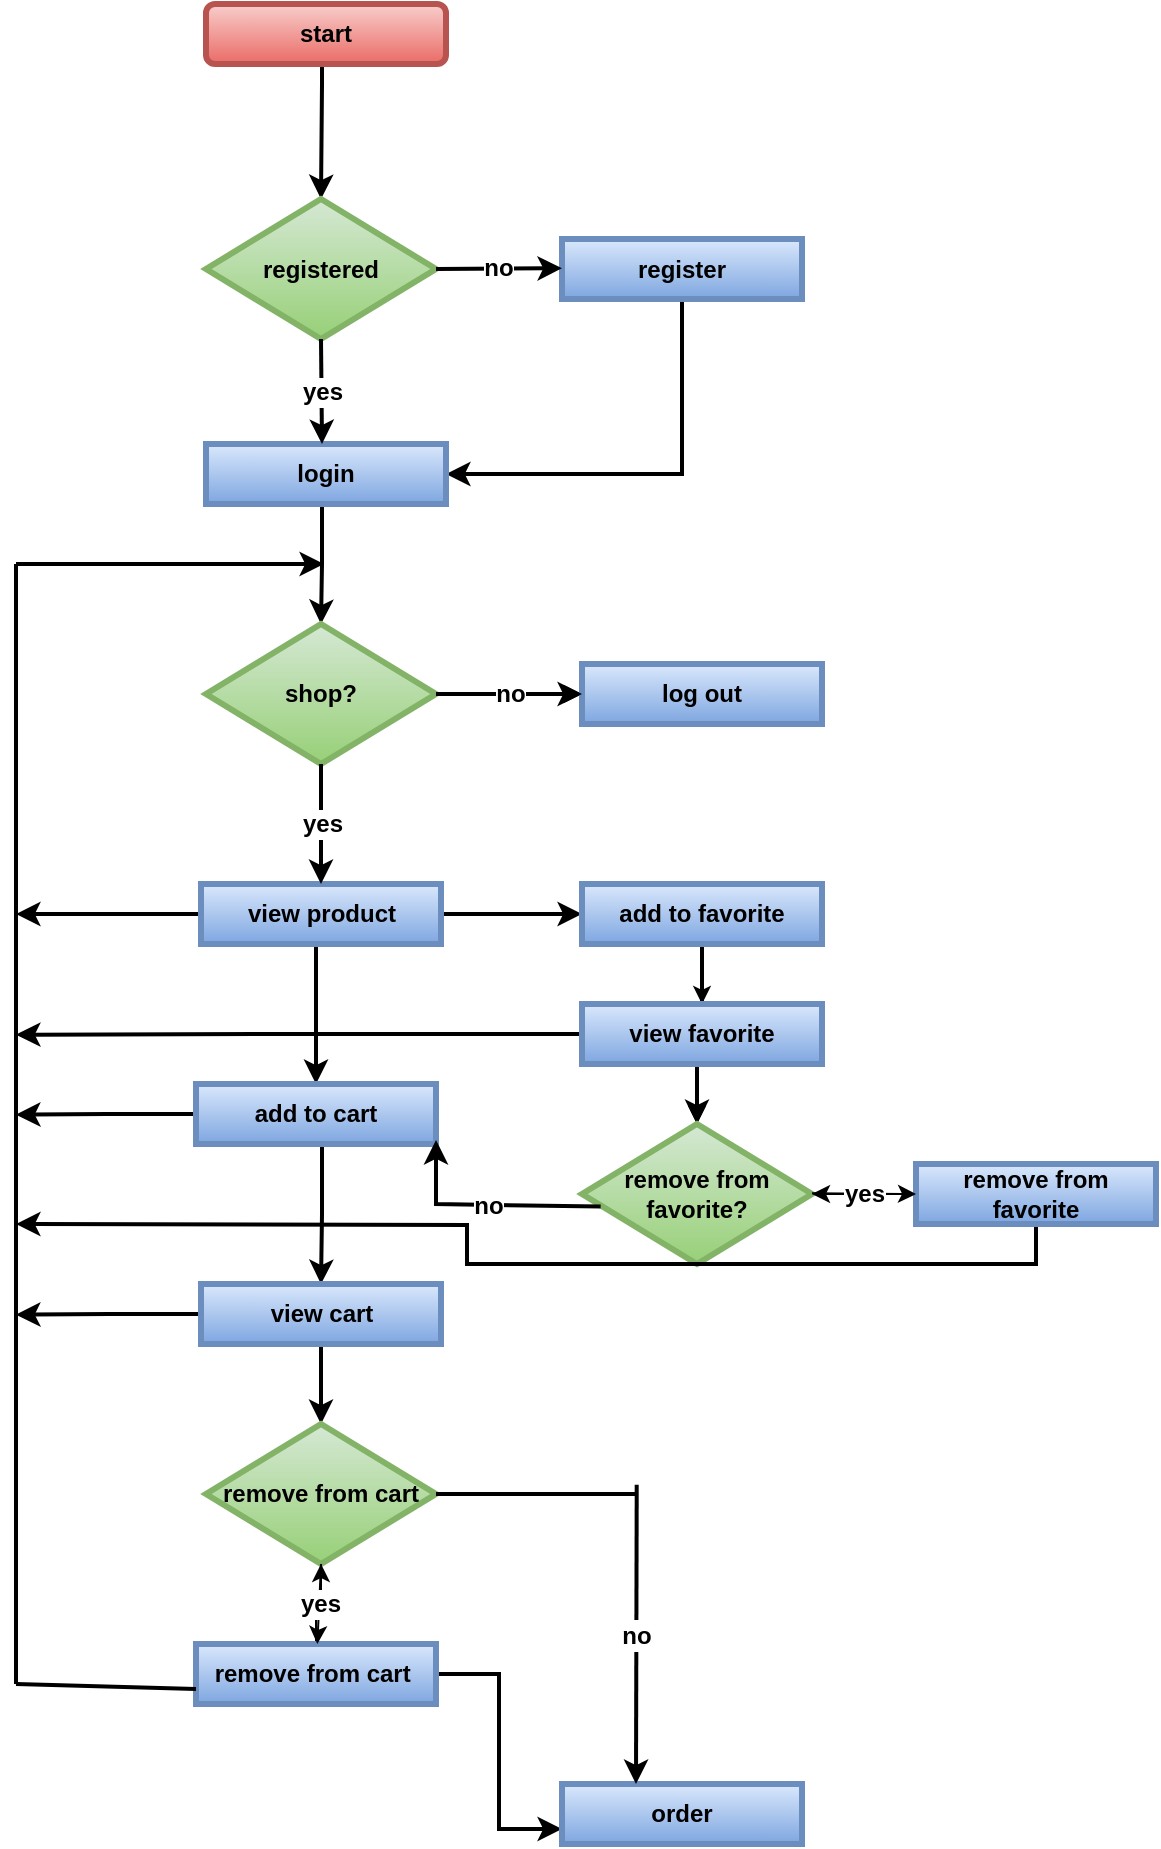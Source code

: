 <mxfile version="20.3.6" type="device"><diagram id="C5RBs43oDa-KdzZeNtuy" name="Page-1"><mxGraphModel dx="1153" dy="1812" grid="1" gridSize="10" guides="1" tooltips="1" connect="1" arrows="1" fold="1" page="1" pageScale="1" pageWidth="827" pageHeight="1169" math="0" shadow="0"><root><mxCell id="WIyWlLk6GJQsqaUBKTNV-0"/><mxCell id="WIyWlLk6GJQsqaUBKTNV-1" parent="WIyWlLk6GJQsqaUBKTNV-0"/><mxCell id="JMpRwyH6uLkN6piNXVWr-19" style="edgeStyle=orthogonalEdgeStyle;rounded=0;orthogonalLoop=1;jettySize=auto;html=1;exitX=0.5;exitY=1;exitDx=0;exitDy=0;entryX=0.5;entryY=0;entryDx=0;entryDy=0;fontStyle=1;fontSize=12;strokeWidth=2;" edge="1" parent="WIyWlLk6GJQsqaUBKTNV-1" source="JMpRwyH6uLkN6piNXVWr-3" target="JMpRwyH6uLkN6piNXVWr-4"><mxGeometry relative="1" as="geometry"><Array as="points"><mxPoint x="293" y="40"/><mxPoint x="293" y="70"/></Array></mxGeometry></mxCell><mxCell id="JMpRwyH6uLkN6piNXVWr-3" value="start" style="rounded=1;whiteSpace=wrap;html=1;fillColor=#f8cecc;strokeColor=#b85450;gradientColor=#ea6b66;fontStyle=1;fontSize=12;strokeWidth=3;" vertex="1" parent="WIyWlLk6GJQsqaUBKTNV-1"><mxGeometry x="235" width="120" height="30" as="geometry"/></mxCell><mxCell id="JMpRwyH6uLkN6piNXVWr-4" value="registered" style="rhombus;whiteSpace=wrap;html=1;fillColor=#d5e8d4;gradientColor=#97d077;strokeColor=#82b366;fontStyle=1;fontSize=12;strokeWidth=3;" vertex="1" parent="WIyWlLk6GJQsqaUBKTNV-1"><mxGeometry x="235" y="97.5" width="115" height="70" as="geometry"/></mxCell><mxCell id="JMpRwyH6uLkN6piNXVWr-27" style="edgeStyle=orthogonalEdgeStyle;rounded=0;orthogonalLoop=1;jettySize=auto;html=1;exitX=0.5;exitY=1;exitDx=0;exitDy=0;entryX=1;entryY=0.5;entryDx=0;entryDy=0;fontStyle=1;fontSize=12;strokeWidth=2;" edge="1" parent="WIyWlLk6GJQsqaUBKTNV-1" source="JMpRwyH6uLkN6piNXVWr-5" target="JMpRwyH6uLkN6piNXVWr-6"><mxGeometry relative="1" as="geometry"/></mxCell><mxCell id="JMpRwyH6uLkN6piNXVWr-5" value="register" style="rounded=0;whiteSpace=wrap;html=1;fillColor=#dae8fc;gradientColor=#7ea6e0;strokeColor=#6c8ebf;fontStyle=1;fontSize=12;strokeWidth=3;" vertex="1" parent="WIyWlLk6GJQsqaUBKTNV-1"><mxGeometry x="413" y="117.5" width="120" height="30" as="geometry"/></mxCell><mxCell id="JMpRwyH6uLkN6piNXVWr-29" style="edgeStyle=orthogonalEdgeStyle;rounded=0;orthogonalLoop=1;jettySize=auto;html=1;exitX=0.5;exitY=1;exitDx=0;exitDy=0;entryX=0.5;entryY=0;entryDx=0;entryDy=0;fontStyle=1;fontSize=12;strokeWidth=2;" edge="1" parent="WIyWlLk6GJQsqaUBKTNV-1" source="JMpRwyH6uLkN6piNXVWr-6" target="JMpRwyH6uLkN6piNXVWr-7"><mxGeometry relative="1" as="geometry"><Array as="points"><mxPoint x="293" y="250"/><mxPoint x="293" y="280"/></Array></mxGeometry></mxCell><mxCell id="JMpRwyH6uLkN6piNXVWr-6" value="login" style="rounded=0;whiteSpace=wrap;html=1;fillColor=#dae8fc;gradientColor=#7ea6e0;strokeColor=#6c8ebf;fontStyle=1;fontSize=12;strokeWidth=3;" vertex="1" parent="WIyWlLk6GJQsqaUBKTNV-1"><mxGeometry x="235" y="220" width="120" height="30" as="geometry"/></mxCell><mxCell id="JMpRwyH6uLkN6piNXVWr-26" value="" style="edgeStyle=orthogonalEdgeStyle;rounded=0;orthogonalLoop=1;jettySize=auto;html=1;fontStyle=1;fontSize=12;" edge="1" parent="WIyWlLk6GJQsqaUBKTNV-1" source="JMpRwyH6uLkN6piNXVWr-7" target="JMpRwyH6uLkN6piNXVWr-8"><mxGeometry relative="1" as="geometry"/></mxCell><mxCell id="JMpRwyH6uLkN6piNXVWr-7" value="shop?" style="rhombus;whiteSpace=wrap;html=1;fillColor=#d5e8d4;gradientColor=#97d077;strokeColor=#82b366;fontStyle=1;fontSize=12;strokeWidth=3;" vertex="1" parent="WIyWlLk6GJQsqaUBKTNV-1"><mxGeometry x="235" y="310" width="115" height="70" as="geometry"/></mxCell><mxCell id="JMpRwyH6uLkN6piNXVWr-8" value="log out" style="rounded=0;whiteSpace=wrap;html=1;fillColor=#dae8fc;gradientColor=#7ea6e0;strokeColor=#6c8ebf;fontStyle=1;fontSize=12;strokeWidth=3;" vertex="1" parent="WIyWlLk6GJQsqaUBKTNV-1"><mxGeometry x="423" y="330" width="120" height="30" as="geometry"/></mxCell><mxCell id="JMpRwyH6uLkN6piNXVWr-46" style="edgeStyle=orthogonalEdgeStyle;rounded=0;orthogonalLoop=1;jettySize=auto;html=1;exitX=0;exitY=0.5;exitDx=0;exitDy=0;fontStyle=1;fontSize=12;strokeWidth=2;" edge="1" parent="WIyWlLk6GJQsqaUBKTNV-1" source="JMpRwyH6uLkN6piNXVWr-9"><mxGeometry relative="1" as="geometry"><mxPoint x="140" y="455" as="targetPoint"/><Array as="points"><mxPoint x="160" y="455"/><mxPoint x="160" y="455"/></Array></mxGeometry></mxCell><mxCell id="JMpRwyH6uLkN6piNXVWr-48" style="edgeStyle=orthogonalEdgeStyle;rounded=0;orthogonalLoop=1;jettySize=auto;html=1;exitX=0.5;exitY=1;exitDx=0;exitDy=0;entryX=0.5;entryY=0;entryDx=0;entryDy=0;fontStyle=1;fontSize=12;strokeWidth=2;" edge="1" parent="WIyWlLk6GJQsqaUBKTNV-1" source="JMpRwyH6uLkN6piNXVWr-9" target="JMpRwyH6uLkN6piNXVWr-11"><mxGeometry relative="1" as="geometry"><Array as="points"><mxPoint x="290" y="470"/></Array></mxGeometry></mxCell><mxCell id="JMpRwyH6uLkN6piNXVWr-51" style="edgeStyle=orthogonalEdgeStyle;rounded=0;orthogonalLoop=1;jettySize=auto;html=1;exitX=1;exitY=0.5;exitDx=0;exitDy=0;entryX=0;entryY=0.5;entryDx=0;entryDy=0;fontStyle=1;fontSize=12;strokeWidth=2;" edge="1" parent="WIyWlLk6GJQsqaUBKTNV-1" source="JMpRwyH6uLkN6piNXVWr-9" target="JMpRwyH6uLkN6piNXVWr-10"><mxGeometry relative="1" as="geometry"/></mxCell><mxCell id="JMpRwyH6uLkN6piNXVWr-9" value="view product" style="rounded=0;whiteSpace=wrap;html=1;fillColor=#dae8fc;gradientColor=#7ea6e0;strokeColor=#6c8ebf;fontStyle=1;fontSize=12;strokeWidth=3;" vertex="1" parent="WIyWlLk6GJQsqaUBKTNV-1"><mxGeometry x="232.5" y="440" width="120" height="30" as="geometry"/></mxCell><mxCell id="JMpRwyH6uLkN6piNXVWr-52" style="edgeStyle=orthogonalEdgeStyle;rounded=0;orthogonalLoop=1;jettySize=auto;html=1;exitX=0.5;exitY=1;exitDx=0;exitDy=0;entryX=0.5;entryY=0;entryDx=0;entryDy=0;fontStyle=1;fontSize=12;" edge="1" parent="WIyWlLk6GJQsqaUBKTNV-1" source="JMpRwyH6uLkN6piNXVWr-10" target="JMpRwyH6uLkN6piNXVWr-12"><mxGeometry relative="1" as="geometry"/></mxCell><mxCell id="JMpRwyH6uLkN6piNXVWr-72" value="" style="edgeStyle=orthogonalEdgeStyle;rounded=0;orthogonalLoop=1;jettySize=auto;html=1;strokeWidth=2;fontSize=12;" edge="1" parent="WIyWlLk6GJQsqaUBKTNV-1" source="JMpRwyH6uLkN6piNXVWr-10" target="JMpRwyH6uLkN6piNXVWr-13"><mxGeometry relative="1" as="geometry"/></mxCell><mxCell id="JMpRwyH6uLkN6piNXVWr-10" value="add to favorite" style="rounded=0;whiteSpace=wrap;html=1;fillColor=#dae8fc;gradientColor=#7ea6e0;strokeColor=#6c8ebf;fontStyle=1;fontSize=12;strokeWidth=3;" vertex="1" parent="WIyWlLk6GJQsqaUBKTNV-1"><mxGeometry x="423" y="440" width="120" height="30" as="geometry"/></mxCell><mxCell id="JMpRwyH6uLkN6piNXVWr-55" style="edgeStyle=orthogonalEdgeStyle;rounded=0;orthogonalLoop=1;jettySize=auto;html=1;exitX=0.5;exitY=1;exitDx=0;exitDy=0;entryX=0.5;entryY=0;entryDx=0;entryDy=0;fontStyle=1;fontSize=12;strokeWidth=2;" edge="1" parent="WIyWlLk6GJQsqaUBKTNV-1" source="JMpRwyH6uLkN6piNXVWr-11" target="JMpRwyH6uLkN6piNXVWr-15"><mxGeometry relative="1" as="geometry"><Array as="points"><mxPoint x="293" y="570"/><mxPoint x="293" y="605"/></Array></mxGeometry></mxCell><mxCell id="JMpRwyH6uLkN6piNXVWr-56" style="edgeStyle=orthogonalEdgeStyle;rounded=0;orthogonalLoop=1;jettySize=auto;html=1;exitX=0;exitY=0.5;exitDx=0;exitDy=0;fontStyle=1;fontSize=12;strokeWidth=2;" edge="1" parent="WIyWlLk6GJQsqaUBKTNV-1" source="JMpRwyH6uLkN6piNXVWr-11"><mxGeometry relative="1" as="geometry"><mxPoint x="140" y="555.333" as="targetPoint"/></mxGeometry></mxCell><mxCell id="JMpRwyH6uLkN6piNXVWr-11" value="add to cart" style="rounded=0;whiteSpace=wrap;html=1;fillColor=#dae8fc;gradientColor=#7ea6e0;strokeColor=#6c8ebf;fontStyle=1;fontSize=12;strokeWidth=3;" vertex="1" parent="WIyWlLk6GJQsqaUBKTNV-1"><mxGeometry x="230" y="540" width="120" height="30" as="geometry"/></mxCell><mxCell id="JMpRwyH6uLkN6piNXVWr-53" style="edgeStyle=orthogonalEdgeStyle;rounded=0;orthogonalLoop=1;jettySize=auto;html=1;exitX=0.5;exitY=1;exitDx=0;exitDy=0;entryX=0.5;entryY=0;entryDx=0;entryDy=0;fontStyle=1;fontSize=12;" edge="1" parent="WIyWlLk6GJQsqaUBKTNV-1" source="JMpRwyH6uLkN6piNXVWr-12" target="JMpRwyH6uLkN6piNXVWr-13"><mxGeometry relative="1" as="geometry"/></mxCell><mxCell id="JMpRwyH6uLkN6piNXVWr-54" style="edgeStyle=orthogonalEdgeStyle;rounded=0;orthogonalLoop=1;jettySize=auto;html=1;exitX=0;exitY=0.5;exitDx=0;exitDy=0;fontStyle=1;fontSize=12;strokeWidth=2;" edge="1" parent="WIyWlLk6GJQsqaUBKTNV-1" source="JMpRwyH6uLkN6piNXVWr-12"><mxGeometry relative="1" as="geometry"><mxPoint x="140" y="515.333" as="targetPoint"/></mxGeometry></mxCell><mxCell id="JMpRwyH6uLkN6piNXVWr-12" value="view favorite" style="rounded=0;whiteSpace=wrap;html=1;fillColor=#dae8fc;gradientColor=#7ea6e0;strokeColor=#6c8ebf;fontStyle=1;fontSize=12;strokeWidth=3;" vertex="1" parent="WIyWlLk6GJQsqaUBKTNV-1"><mxGeometry x="423" y="500" width="120" height="30" as="geometry"/></mxCell><mxCell id="JMpRwyH6uLkN6piNXVWr-13" value="remove from favorite?" style="rhombus;whiteSpace=wrap;html=1;fillColor=#d5e8d4;gradientColor=#97d077;strokeColor=#82b366;fontStyle=1;fontSize=12;strokeWidth=3;" vertex="1" parent="WIyWlLk6GJQsqaUBKTNV-1"><mxGeometry x="423" y="560" width="115" height="70" as="geometry"/></mxCell><mxCell id="JMpRwyH6uLkN6piNXVWr-57" style="edgeStyle=orthogonalEdgeStyle;rounded=0;orthogonalLoop=1;jettySize=auto;html=1;exitX=0.5;exitY=1;exitDx=0;exitDy=0;fontStyle=1;fontSize=12;strokeWidth=2;" edge="1" parent="WIyWlLk6GJQsqaUBKTNV-1" source="JMpRwyH6uLkN6piNXVWr-14"><mxGeometry relative="1" as="geometry"><mxPoint x="140" y="610" as="targetPoint"/></mxGeometry></mxCell><mxCell id="JMpRwyH6uLkN6piNXVWr-65" value="" style="edgeStyle=orthogonalEdgeStyle;rounded=0;orthogonalLoop=1;jettySize=auto;html=1;fontStyle=1;fontSize=12;" edge="1" parent="WIyWlLk6GJQsqaUBKTNV-1" source="JMpRwyH6uLkN6piNXVWr-14" target="JMpRwyH6uLkN6piNXVWr-13"><mxGeometry relative="1" as="geometry"/></mxCell><mxCell id="JMpRwyH6uLkN6piNXVWr-14" value="remove from favorite" style="rounded=0;whiteSpace=wrap;html=1;fillColor=#dae8fc;gradientColor=#7ea6e0;strokeColor=#6c8ebf;fontStyle=1;fontSize=12;strokeWidth=3;" vertex="1" parent="WIyWlLk6GJQsqaUBKTNV-1"><mxGeometry x="590" y="580" width="120" height="30" as="geometry"/></mxCell><mxCell id="JMpRwyH6uLkN6piNXVWr-58" style="edgeStyle=orthogonalEdgeStyle;rounded=0;orthogonalLoop=1;jettySize=auto;html=1;exitX=0;exitY=0.5;exitDx=0;exitDy=0;fontStyle=1;fontSize=12;strokeWidth=2;" edge="1" parent="WIyWlLk6GJQsqaUBKTNV-1" source="JMpRwyH6uLkN6piNXVWr-15"><mxGeometry relative="1" as="geometry"><mxPoint x="140" y="655.333" as="targetPoint"/></mxGeometry></mxCell><mxCell id="JMpRwyH6uLkN6piNXVWr-59" style="edgeStyle=orthogonalEdgeStyle;rounded=0;orthogonalLoop=1;jettySize=auto;html=1;exitX=0.5;exitY=1;exitDx=0;exitDy=0;entryX=0.5;entryY=0;entryDx=0;entryDy=0;fontStyle=1;fontSize=12;strokeWidth=2;" edge="1" parent="WIyWlLk6GJQsqaUBKTNV-1" source="JMpRwyH6uLkN6piNXVWr-15" target="JMpRwyH6uLkN6piNXVWr-16"><mxGeometry relative="1" as="geometry"/></mxCell><mxCell id="JMpRwyH6uLkN6piNXVWr-15" value="view cart" style="rounded=0;whiteSpace=wrap;html=1;fillColor=#dae8fc;gradientColor=#7ea6e0;strokeColor=#6c8ebf;fontStyle=1;fontSize=12;strokeWidth=3;" vertex="1" parent="WIyWlLk6GJQsqaUBKTNV-1"><mxGeometry x="232.5" y="640" width="120" height="30" as="geometry"/></mxCell><mxCell id="JMpRwyH6uLkN6piNXVWr-16" value="remove from cart" style="rhombus;whiteSpace=wrap;html=1;fillColor=#d5e8d4;gradientColor=#97d077;strokeColor=#82b366;fontStyle=1;fontSize=12;strokeWidth=3;" vertex="1" parent="WIyWlLk6GJQsqaUBKTNV-1"><mxGeometry x="235" y="710" width="115" height="70" as="geometry"/></mxCell><mxCell id="JMpRwyH6uLkN6piNXVWr-40" style="edgeStyle=orthogonalEdgeStyle;rounded=0;orthogonalLoop=1;jettySize=auto;html=1;exitX=1;exitY=0.5;exitDx=0;exitDy=0;entryX=0;entryY=0.75;entryDx=0;entryDy=0;fontStyle=1;fontSize=12;strokeWidth=2;" edge="1" parent="WIyWlLk6GJQsqaUBKTNV-1" source="JMpRwyH6uLkN6piNXVWr-17" target="JMpRwyH6uLkN6piNXVWr-18"><mxGeometry relative="1" as="geometry"/></mxCell><mxCell id="JMpRwyH6uLkN6piNXVWr-68" value="" style="edgeStyle=orthogonalEdgeStyle;rounded=0;orthogonalLoop=1;jettySize=auto;html=1;fontStyle=1;fontSize=12;" edge="1" parent="WIyWlLk6GJQsqaUBKTNV-1" source="JMpRwyH6uLkN6piNXVWr-17" target="JMpRwyH6uLkN6piNXVWr-16"><mxGeometry relative="1" as="geometry"/></mxCell><mxCell id="JMpRwyH6uLkN6piNXVWr-17" value="remove from cart&amp;nbsp;" style="rounded=0;whiteSpace=wrap;html=1;fillColor=#dae8fc;gradientColor=#7ea6e0;strokeColor=#6c8ebf;fontStyle=1;fontSize=12;strokeWidth=3;" vertex="1" parent="WIyWlLk6GJQsqaUBKTNV-1"><mxGeometry x="230" y="820" width="120" height="30" as="geometry"/></mxCell><mxCell id="JMpRwyH6uLkN6piNXVWr-18" value="order" style="rounded=0;whiteSpace=wrap;html=1;fillColor=#dae8fc;gradientColor=#7ea6e0;strokeColor=#6c8ebf;fontStyle=1;fontSize=12;strokeWidth=3;" vertex="1" parent="WIyWlLk6GJQsqaUBKTNV-1"><mxGeometry x="413" y="890" width="120" height="30" as="geometry"/></mxCell><mxCell id="JMpRwyH6uLkN6piNXVWr-20" value="no" style="endArrow=classic;html=1;rounded=0;exitX=1;exitY=0.5;exitDx=0;exitDy=0;fontStyle=1;fontSize=12;strokeWidth=2;" edge="1" parent="WIyWlLk6GJQsqaUBKTNV-1" source="JMpRwyH6uLkN6piNXVWr-4"><mxGeometry relative="1" as="geometry"><mxPoint x="313" y="132.14" as="sourcePoint"/><mxPoint x="413" y="132.14" as="targetPoint"/></mxGeometry></mxCell><mxCell id="JMpRwyH6uLkN6piNXVWr-23" value="yes" style="endArrow=classic;html=1;rounded=0;exitX=0.5;exitY=1;exitDx=0;exitDy=0;fontStyle=1;fontSize=12;strokeWidth=2;" edge="1" parent="WIyWlLk6GJQsqaUBKTNV-1" source="JMpRwyH6uLkN6piNXVWr-4"><mxGeometry relative="1" as="geometry"><mxPoint x="280" y="180.36" as="sourcePoint"/><mxPoint x="293" y="220" as="targetPoint"/></mxGeometry></mxCell><mxCell id="JMpRwyH6uLkN6piNXVWr-24" value="no" style="endArrow=classic;html=1;rounded=0;exitX=1;exitY=0.5;exitDx=0;exitDy=0;entryX=0;entryY=0.5;entryDx=0;entryDy=0;fontStyle=1;fontSize=12;strokeWidth=2;" edge="1" parent="WIyWlLk6GJQsqaUBKTNV-1" source="JMpRwyH6uLkN6piNXVWr-7" target="JMpRwyH6uLkN6piNXVWr-8"><mxGeometry relative="1" as="geometry"><mxPoint x="345" y="345" as="sourcePoint"/><mxPoint x="417.5" y="345" as="targetPoint"/></mxGeometry></mxCell><mxCell id="JMpRwyH6uLkN6piNXVWr-28" value="yes" style="endArrow=classic;html=1;rounded=0;exitX=0.5;exitY=1;exitDx=0;exitDy=0;entryX=0.5;entryY=0;entryDx=0;entryDy=0;fontStyle=1;fontSize=12;strokeWidth=2;" edge="1" parent="WIyWlLk6GJQsqaUBKTNV-1" source="JMpRwyH6uLkN6piNXVWr-7" target="JMpRwyH6uLkN6piNXVWr-9"><mxGeometry relative="1" as="geometry"><mxPoint x="305" y="260" as="sourcePoint"/><mxPoint x="305" y="320" as="targetPoint"/></mxGeometry></mxCell><mxCell id="JMpRwyH6uLkN6piNXVWr-35" value="" style="endArrow=classic;html=1;rounded=0;fontStyle=1;fontSize=12;strokeWidth=2;" edge="1" parent="WIyWlLk6GJQsqaUBKTNV-1"><mxGeometry width="50" height="50" relative="1" as="geometry"><mxPoint x="140" y="280" as="sourcePoint"/><mxPoint x="294" y="280" as="targetPoint"/></mxGeometry></mxCell><mxCell id="JMpRwyH6uLkN6piNXVWr-36" value="" style="endArrow=none;html=1;rounded=0;fontStyle=1;fontSize=12;strokeWidth=2;" edge="1" parent="WIyWlLk6GJQsqaUBKTNV-1"><mxGeometry width="50" height="50" relative="1" as="geometry"><mxPoint x="140" y="840" as="sourcePoint"/><mxPoint x="140" y="280" as="targetPoint"/></mxGeometry></mxCell><mxCell id="JMpRwyH6uLkN6piNXVWr-41" value="no" style="endArrow=classic;html=1;rounded=0;entryX=0.322;entryY=-0.044;entryDx=0;entryDy=0;entryPerimeter=0;fontStyle=1;fontSize=12;strokeWidth=2;" edge="1" parent="WIyWlLk6GJQsqaUBKTNV-1"><mxGeometry relative="1" as="geometry"><mxPoint x="450.36" y="740.32" as="sourcePoint"/><mxPoint x="450.0" y="890.0" as="targetPoint"/></mxGeometry></mxCell><mxCell id="JMpRwyH6uLkN6piNXVWr-42" value="no" style="edgeLabel;resizable=0;html=1;align=center;verticalAlign=middle;fontStyle=1;fontSize=12;" connectable="0" vertex="1" parent="JMpRwyH6uLkN6piNXVWr-41"><mxGeometry relative="1" as="geometry"/></mxCell><mxCell id="JMpRwyH6uLkN6piNXVWr-43" value="" style="endArrow=none;html=1;rounded=0;entryX=1;entryY=0.5;entryDx=0;entryDy=0;fontStyle=1;fontSize=12;strokeWidth=2;" edge="1" parent="WIyWlLk6GJQsqaUBKTNV-1" target="JMpRwyH6uLkN6piNXVWr-16"><mxGeometry width="50" height="50" relative="1" as="geometry"><mxPoint x="450" y="745" as="sourcePoint"/><mxPoint x="450" y="910" as="targetPoint"/></mxGeometry></mxCell><mxCell id="JMpRwyH6uLkN6piNXVWr-47" value="" style="endArrow=none;html=1;rounded=0;entryX=0;entryY=0.75;entryDx=0;entryDy=0;fontStyle=1;fontSize=12;strokeWidth=2;" edge="1" parent="WIyWlLk6GJQsqaUBKTNV-1" target="JMpRwyH6uLkN6piNXVWr-17"><mxGeometry width="50" height="50" relative="1" as="geometry"><mxPoint x="140" y="840" as="sourcePoint"/><mxPoint x="440" y="1000" as="targetPoint"/></mxGeometry></mxCell><mxCell id="JMpRwyH6uLkN6piNXVWr-61" value="" style="endArrow=classic;html=1;rounded=0;entryX=1;entryY=0.75;entryDx=0;entryDy=0;exitX=0.081;exitY=0.59;exitDx=0;exitDy=0;exitPerimeter=0;fontStyle=1;fontSize=12;strokeWidth=2;" edge="1" parent="WIyWlLk6GJQsqaUBKTNV-1" source="JMpRwyH6uLkN6piNXVWr-13"><mxGeometry relative="1" as="geometry"><mxPoint x="420" y="600" as="sourcePoint"/><mxPoint x="350" y="568" as="targetPoint"/><Array as="points"><mxPoint x="350" y="600"/></Array></mxGeometry></mxCell><mxCell id="JMpRwyH6uLkN6piNXVWr-62" value="no" style="edgeLabel;resizable=0;html=1;align=center;verticalAlign=middle;fontStyle=1;fontSize=12;" connectable="0" vertex="1" parent="JMpRwyH6uLkN6piNXVWr-61"><mxGeometry relative="1" as="geometry"/></mxCell><mxCell id="JMpRwyH6uLkN6piNXVWr-63" value="" style="endArrow=classic;html=1;rounded=0;fontStyle=1;fontSize=12;" edge="1" parent="WIyWlLk6GJQsqaUBKTNV-1"><mxGeometry relative="1" as="geometry"><mxPoint x="538" y="594.58" as="sourcePoint"/><mxPoint x="590" y="595" as="targetPoint"/></mxGeometry></mxCell><mxCell id="JMpRwyH6uLkN6piNXVWr-64" value="yes" style="edgeLabel;resizable=0;html=1;align=center;verticalAlign=middle;fontStyle=1;fontSize=12;" connectable="0" vertex="1" parent="JMpRwyH6uLkN6piNXVWr-63"><mxGeometry relative="1" as="geometry"/></mxCell><mxCell id="JMpRwyH6uLkN6piNXVWr-66" value="" style="endArrow=classic;html=1;rounded=0;exitX=0.5;exitY=1;exitDx=0;exitDy=0;fontStyle=1;fontSize=12;" edge="1" parent="WIyWlLk6GJQsqaUBKTNV-1" source="JMpRwyH6uLkN6piNXVWr-16" target="JMpRwyH6uLkN6piNXVWr-17"><mxGeometry relative="1" as="geometry"><mxPoint x="370" y="800" as="sourcePoint"/><mxPoint x="470" y="800" as="targetPoint"/></mxGeometry></mxCell><mxCell id="JMpRwyH6uLkN6piNXVWr-67" value="yes" style="edgeLabel;resizable=0;html=1;align=center;verticalAlign=middle;fontStyle=1;fontSize=12;" connectable="0" vertex="1" parent="JMpRwyH6uLkN6piNXVWr-66"><mxGeometry relative="1" as="geometry"/></mxCell></root></mxGraphModel></diagram></mxfile>